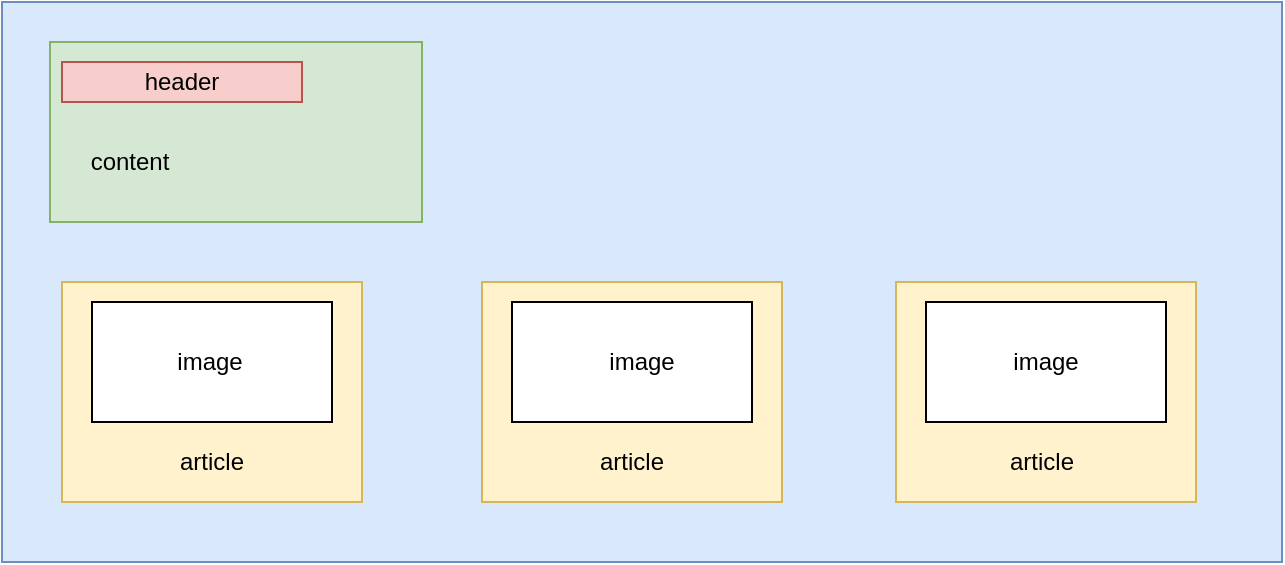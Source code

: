 <mxfile version="14.0.1" type="device"><diagram id="9DXFV32WuDWCFUFI6KPN" name="Page-1"><mxGraphModel dx="744" dy="418" grid="1" gridSize="10" guides="1" tooltips="1" connect="1" arrows="1" fold="1" page="1" pageScale="1" pageWidth="827" pageHeight="1169" math="0" shadow="0"><root><mxCell id="0"/><mxCell id="1" parent="0"/><mxCell id="3ykJZRyxbHxBwk63Xq7x-2" value="" style="rounded=0;whiteSpace=wrap;html=1;fillColor=#dae8fc;strokeColor=#6c8ebf;" vertex="1" parent="1"><mxGeometry x="230" y="60" width="640" height="280" as="geometry"/></mxCell><mxCell id="3ykJZRyxbHxBwk63Xq7x-3" value="" style="rounded=0;whiteSpace=wrap;html=1;fillColor=#fff2cc;strokeColor=#d6b656;" vertex="1" parent="1"><mxGeometry x="260" y="200" width="150" height="110" as="geometry"/></mxCell><mxCell id="3ykJZRyxbHxBwk63Xq7x-6" value="&lt;br&gt;&lt;br&gt;&lt;div style=&quot;text-align: left&quot;&gt;&lt;br&gt;&lt;/div&gt;" style="rounded=0;whiteSpace=wrap;html=1;fillColor=#d5e8d4;strokeColor=#82b366;" vertex="1" parent="1"><mxGeometry x="254" y="80" width="186" height="90" as="geometry"/></mxCell><mxCell id="3ykJZRyxbHxBwk63Xq7x-7" value="header" style="rounded=0;whiteSpace=wrap;html=1;fillColor=#f8cecc;strokeColor=#b85450;" vertex="1" parent="1"><mxGeometry x="260" y="90" width="120" height="20" as="geometry"/></mxCell><mxCell id="3ykJZRyxbHxBwk63Xq7x-8" value="content" style="text;html=1;strokeColor=none;fillColor=none;align=center;verticalAlign=middle;whiteSpace=wrap;rounded=0;" vertex="1" parent="1"><mxGeometry x="274" y="130" width="40" height="20" as="geometry"/></mxCell><mxCell id="3ykJZRyxbHxBwk63Xq7x-9" value="" style="rounded=0;whiteSpace=wrap;html=1;" vertex="1" parent="1"><mxGeometry x="275" y="210" width="120" height="60" as="geometry"/></mxCell><mxCell id="3ykJZRyxbHxBwk63Xq7x-10" value="" style="rounded=0;whiteSpace=wrap;html=1;fillColor=#fff2cc;strokeColor=#d6b656;" vertex="1" parent="1"><mxGeometry x="470" y="200" width="150" height="110" as="geometry"/></mxCell><mxCell id="3ykJZRyxbHxBwk63Xq7x-11" value="" style="rounded=0;whiteSpace=wrap;html=1;fillColor=#fff2cc;strokeColor=#d6b656;" vertex="1" parent="1"><mxGeometry x="677" y="200" width="150" height="110" as="geometry"/></mxCell><mxCell id="3ykJZRyxbHxBwk63Xq7x-12" value="image" style="text;html=1;strokeColor=none;fillColor=none;align=center;verticalAlign=middle;whiteSpace=wrap;rounded=0;" vertex="1" parent="1"><mxGeometry x="314" y="230" width="40" height="20" as="geometry"/></mxCell><mxCell id="3ykJZRyxbHxBwk63Xq7x-13" value="article" style="text;html=1;strokeColor=none;fillColor=none;align=center;verticalAlign=middle;whiteSpace=wrap;rounded=0;" vertex="1" parent="1"><mxGeometry x="315" y="280" width="40" height="20" as="geometry"/></mxCell><mxCell id="3ykJZRyxbHxBwk63Xq7x-15" value="" style="rounded=0;whiteSpace=wrap;html=1;" vertex="1" parent="1"><mxGeometry x="485" y="210" width="120" height="60" as="geometry"/></mxCell><mxCell id="3ykJZRyxbHxBwk63Xq7x-16" value="image" style="text;html=1;strokeColor=none;fillColor=none;align=center;verticalAlign=middle;whiteSpace=wrap;rounded=0;" vertex="1" parent="1"><mxGeometry x="530" y="230" width="40" height="20" as="geometry"/></mxCell><mxCell id="3ykJZRyxbHxBwk63Xq7x-17" value="article" style="text;html=1;strokeColor=none;fillColor=none;align=center;verticalAlign=middle;whiteSpace=wrap;rounded=0;" vertex="1" parent="1"><mxGeometry x="525" y="280" width="40" height="20" as="geometry"/></mxCell><mxCell id="3ykJZRyxbHxBwk63Xq7x-18" value="image" style="text;html=1;strokeColor=none;fillColor=none;align=center;verticalAlign=middle;whiteSpace=wrap;rounded=0;" vertex="1" parent="1"><mxGeometry x="730" y="230" width="40" height="20" as="geometry"/></mxCell><mxCell id="3ykJZRyxbHxBwk63Xq7x-19" value="" style="rounded=0;whiteSpace=wrap;html=1;" vertex="1" parent="1"><mxGeometry x="692" y="210" width="120" height="60" as="geometry"/></mxCell><mxCell id="3ykJZRyxbHxBwk63Xq7x-20" value="image" style="text;html=1;strokeColor=none;fillColor=none;align=center;verticalAlign=middle;whiteSpace=wrap;rounded=0;" vertex="1" parent="1"><mxGeometry x="732" y="230" width="40" height="20" as="geometry"/></mxCell><mxCell id="3ykJZRyxbHxBwk63Xq7x-21" value="article" style="text;html=1;strokeColor=none;fillColor=none;align=center;verticalAlign=middle;whiteSpace=wrap;rounded=0;" vertex="1" parent="1"><mxGeometry x="730" y="280" width="40" height="20" as="geometry"/></mxCell></root></mxGraphModel></diagram></mxfile>